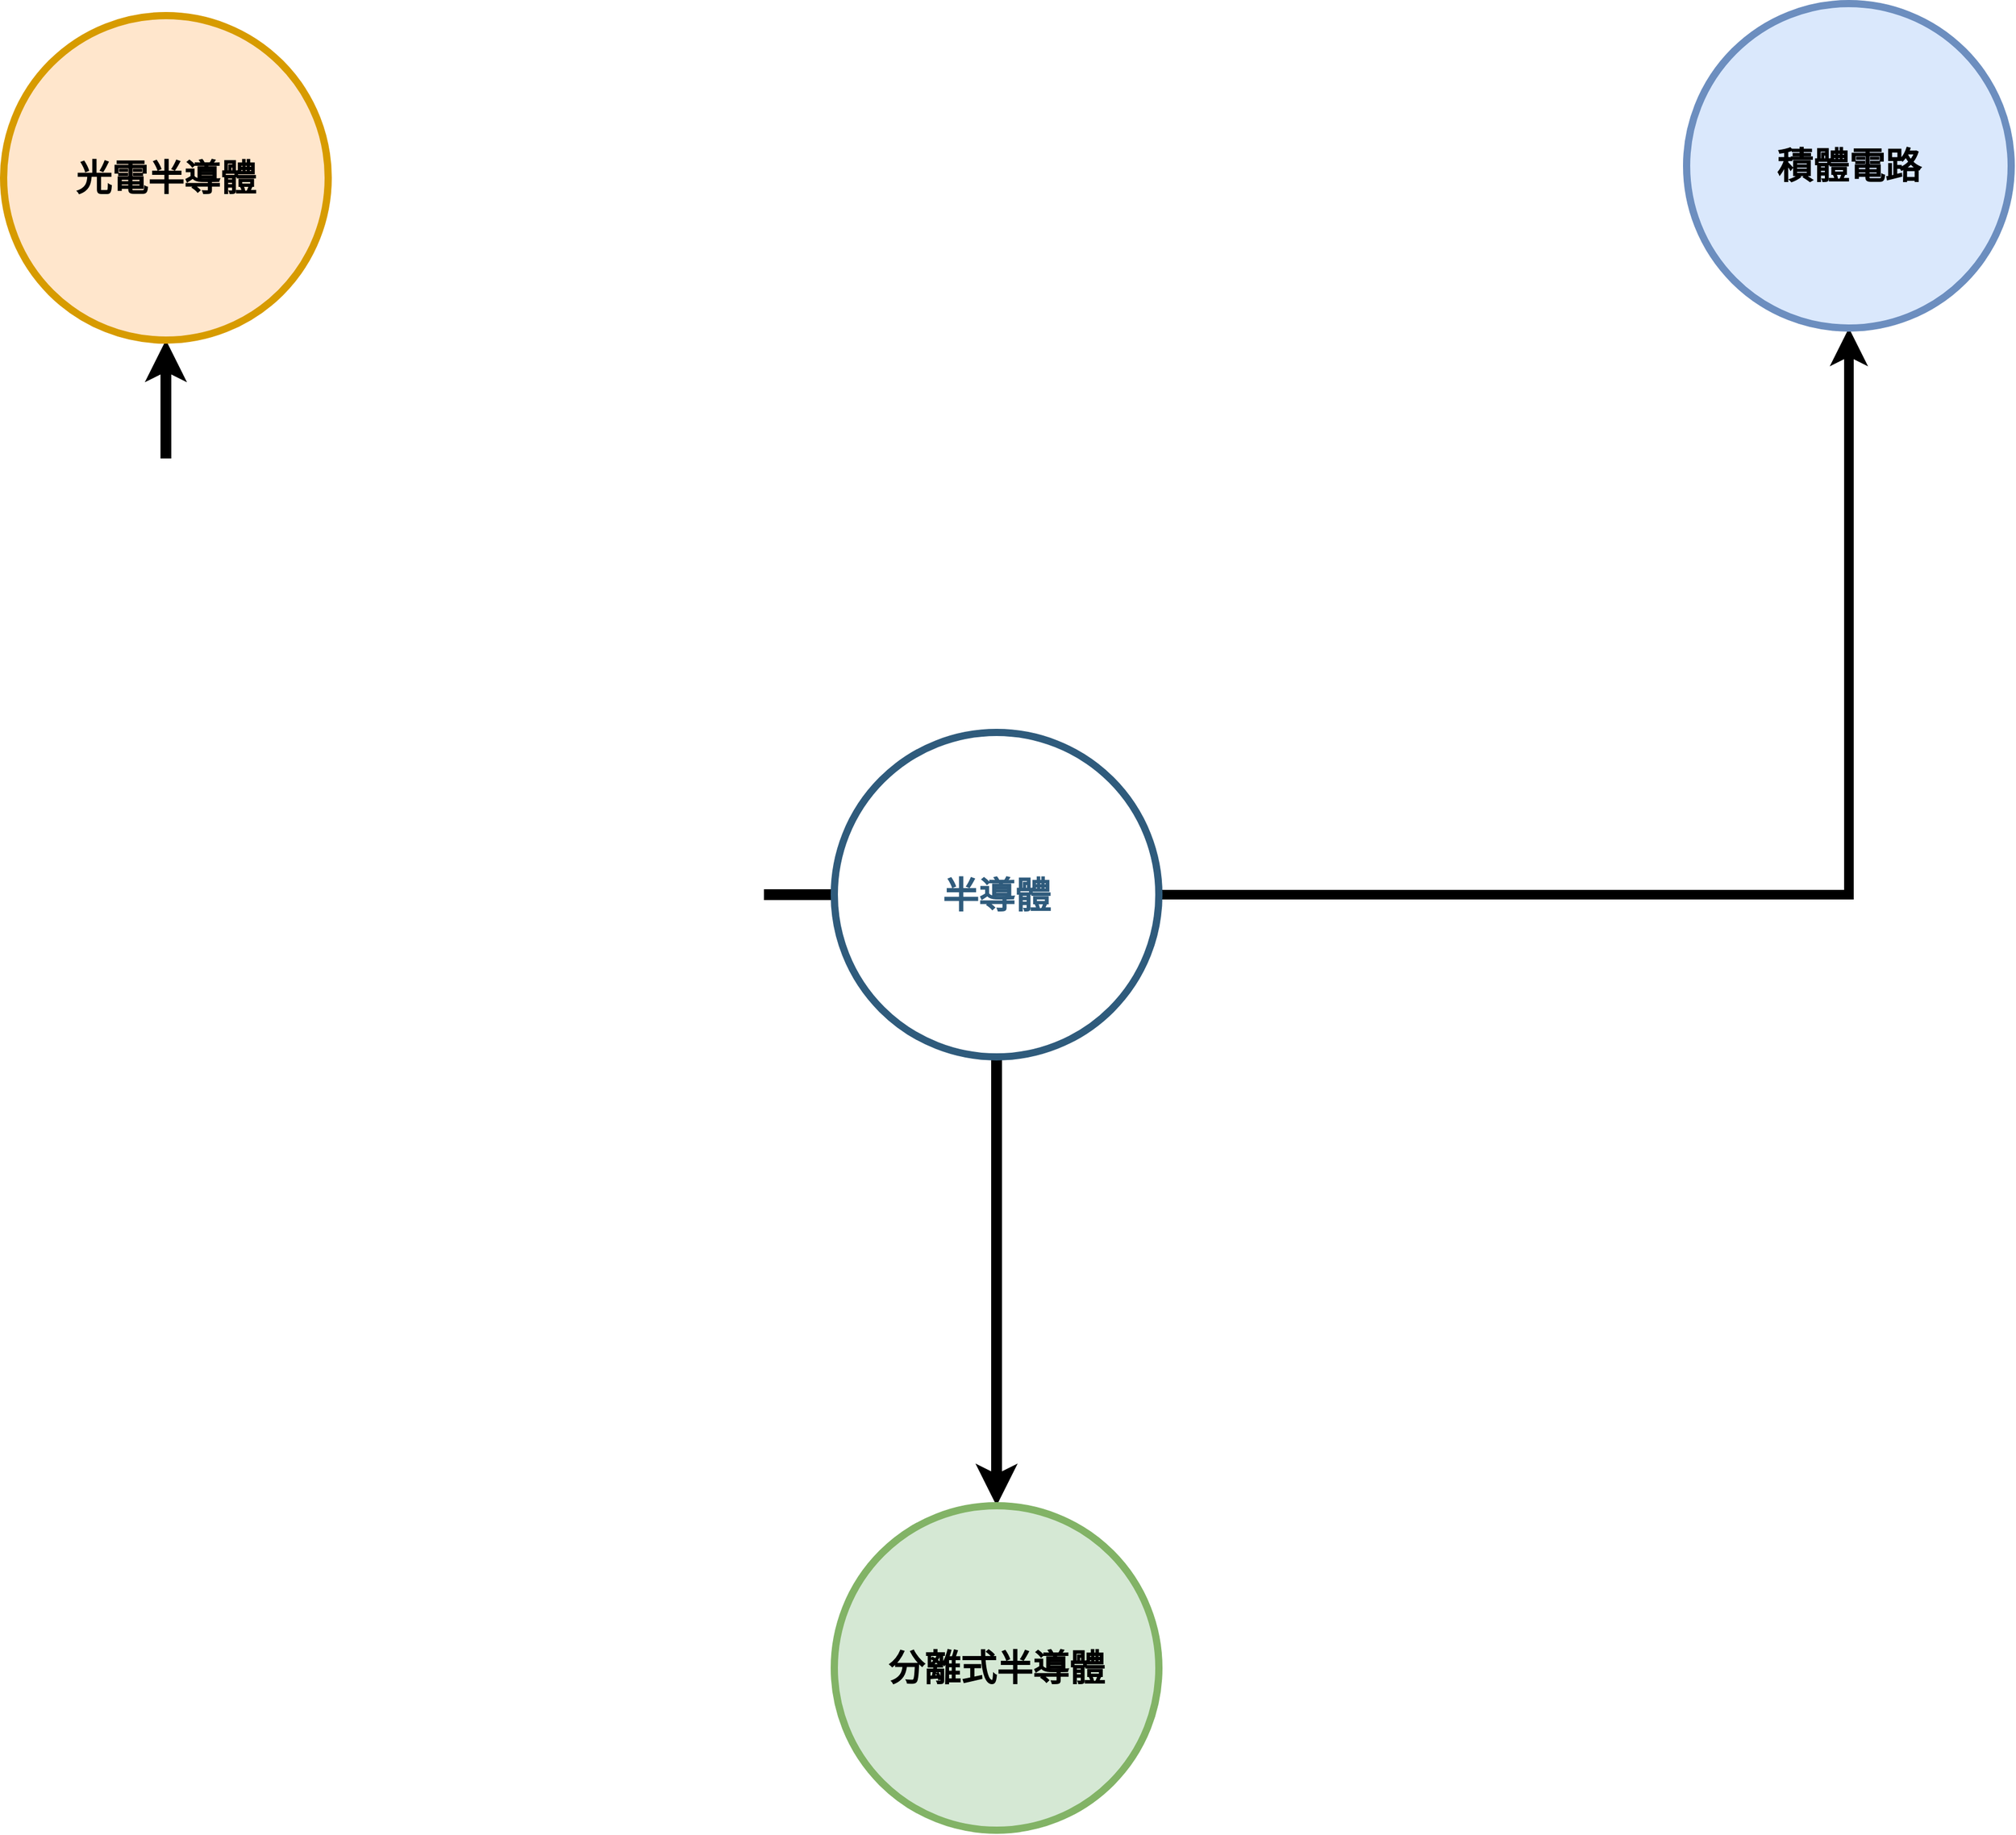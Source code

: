 <mxfile version="20.3.6" type="github">
  <diagram id="6a731a19-8d31-9384-78a2-239565b7b9f0" name="半導體">
    <mxGraphModel dx="786" dy="469" grid="1" gridSize="10" guides="1" tooltips="1" connect="1" arrows="1" fold="1" page="1" pageScale="1" pageWidth="1169" pageHeight="827" background="none" math="0" shadow="0">
      <root>
        <mxCell id="0" />
        <mxCell id="1" parent="0" />
        <mxCell id="XJvKfV6S47I9_wOl1pvC-1545" value="" style="edgeStyle=orthogonalEdgeStyle;rounded=0;orthogonalLoop=1;jettySize=auto;html=1;strokeWidth=8;" parent="1" source="1515" target="XJvKfV6S47I9_wOl1pvC-1544" edge="1">
          <mxGeometry relative="1" as="geometry" />
        </mxCell>
        <mxCell id="XJvKfV6S47I9_wOl1pvC-1547" value="" style="edgeStyle=orthogonalEdgeStyle;rounded=0;orthogonalLoop=1;jettySize=auto;html=1;strokeWidth=9;" parent="1" source="1515" target="XJvKfV6S47I9_wOl1pvC-1546" edge="1">
          <mxGeometry relative="1" as="geometry" />
        </mxCell>
        <mxCell id="XJvKfV6S47I9_wOl1pvC-1549" value="" style="edgeStyle=orthogonalEdgeStyle;rounded=0;orthogonalLoop=1;jettySize=auto;html=1;strokeWidth=9;" parent="1" source="1515" target="XJvKfV6S47I9_wOl1pvC-1548" edge="1">
          <mxGeometry relative="1" as="geometry" />
        </mxCell>
        <mxCell id="1515" value="半導體" style="ellipse;whiteSpace=wrap;html=1;shadow=0;fontFamily=Helvetica;fontSize=30;fontColor=#2F5B7C;align=center;strokeColor=#2F5B7C;strokeWidth=6;fillColor=#FFFFFF;fontStyle=1;gradientColor=none;" parent="1" vertex="1">
          <mxGeometry x="961" y="676.5" width="270" height="270" as="geometry" />
        </mxCell>
        <mxCell id="XJvKfV6S47I9_wOl1pvC-1544" value="積體電路" style="ellipse;whiteSpace=wrap;html=1;shadow=0;fontFamily=Helvetica;fontSize=30;align=center;strokeColor=#6c8ebf;strokeWidth=6;fillColor=#dae8fc;fontStyle=1;" parent="1" vertex="1">
          <mxGeometry x="1670" y="70" width="270" height="270" as="geometry" />
        </mxCell>
        <mxCell id="XJvKfV6S47I9_wOl1pvC-1546" value="分離式半導體" style="ellipse;whiteSpace=wrap;html=1;shadow=0;fontFamily=Helvetica;fontSize=30;align=center;strokeColor=#82b366;strokeWidth=6;fillColor=#d5e8d4;fontStyle=1;" parent="1" vertex="1">
          <mxGeometry x="961" y="1320" width="270" height="270" as="geometry" />
        </mxCell>
        <mxCell id="XJvKfV6S47I9_wOl1pvC-1548" value="光電半導體" style="ellipse;whiteSpace=wrap;html=1;shadow=0;fontFamily=Helvetica;fontSize=30;align=center;strokeColor=#d79b00;strokeWidth=6;fillColor=#ffe6cc;fontStyle=1;" parent="1" vertex="1">
          <mxGeometry x="270" y="80" width="270" height="270" as="geometry" />
        </mxCell>
      </root>
    </mxGraphModel>
  </diagram>
</mxfile>
